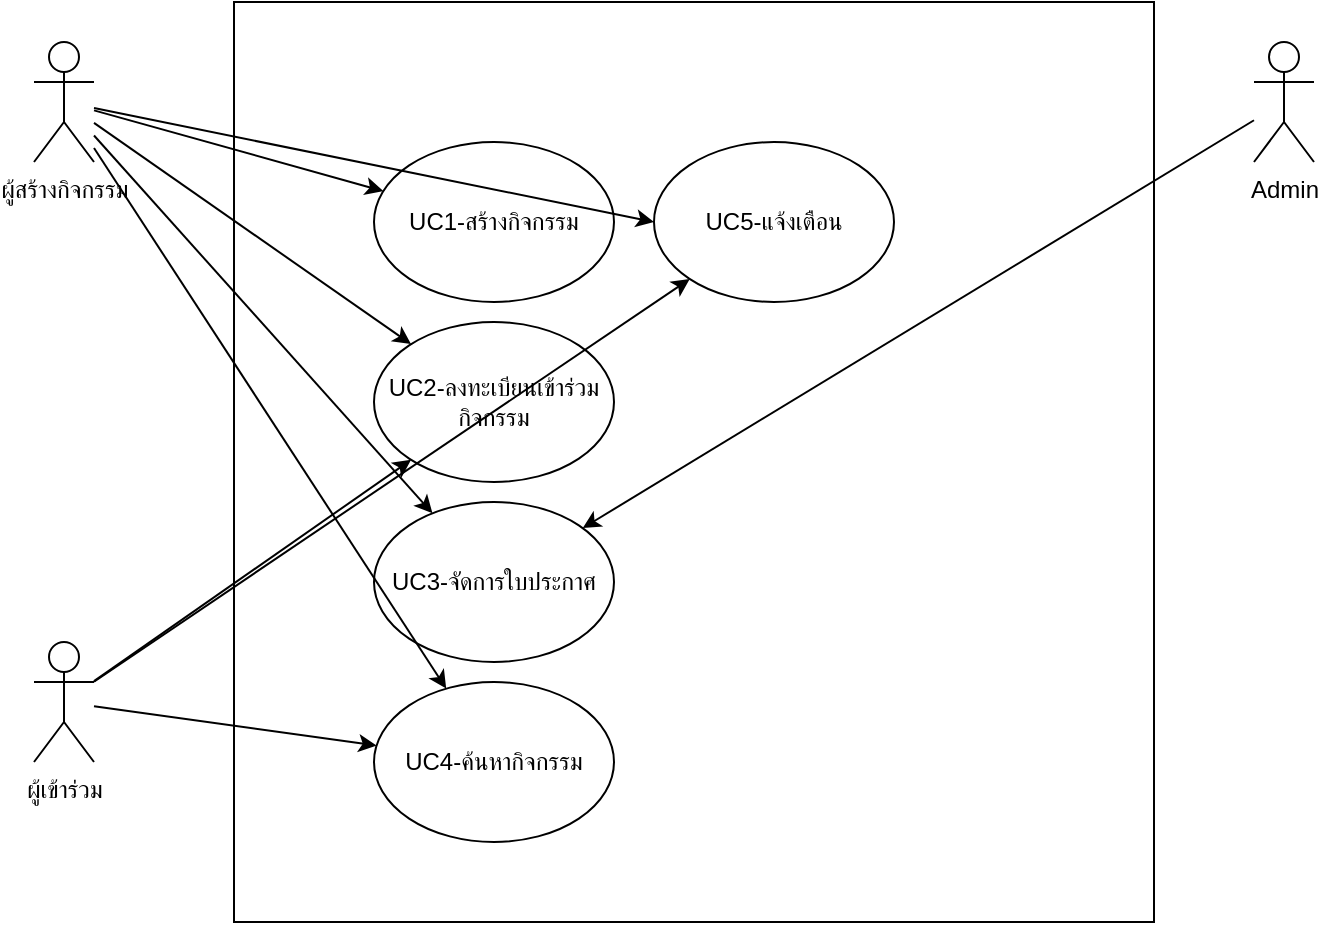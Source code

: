 <mxfile>
    <diagram id="Bwv5LaMJYB50TAjHSCUh" name="Page-1">
        <mxGraphModel dx="780" dy="563" grid="1" gridSize="10" guides="1" tooltips="1" connect="1" arrows="1" fold="1" page="1" pageScale="1" pageWidth="850" pageHeight="1100" math="0" shadow="0">
            <root>
                <mxCell id="0"/>
                <mxCell id="1" parent="0"/>
                <mxCell id="2" value="" style="whiteSpace=wrap;html=1;aspect=fixed;" vertex="1" parent="1">
                    <mxGeometry x="170" y="50" width="460" height="460" as="geometry"/>
                </mxCell>
                <mxCell id="3" value="Activity Management" style="text;html=1;strokeColor=none;fillColor=none;align=center;verticalAlign=middle;whiteSpace=wrap;rounded=0;" vertex="1" parent="1">
                    <mxGeometry x="320" y="50" width="180" height="30" as="geometry"/>
                </mxCell>
                <mxCell id="4" value="UC1-สร้างกิจกรรม" style="ellipse;whiteSpace=wrap;html=1;" vertex="1" parent="1">
                    <mxGeometry x="240" y="120" width="120" height="80" as="geometry"/>
                </mxCell>
                <mxCell id="5" value="" style="whiteSpace=wrap;html=1;aspect=fixed;" vertex="1" parent="1">
                    <mxGeometry x="170" y="50" width="460" height="460" as="geometry"/>
                </mxCell>
                <mxCell id="6" value="UC1-สร้างกิจกรรม" style="ellipse;whiteSpace=wrap;html=1;" vertex="1" parent="1">
                    <mxGeometry x="240" y="120" width="120" height="80" as="geometry"/>
                </mxCell>
                <mxCell id="7" value="UC2-ลงทะเบียนเข้าร่วมกิจกรรม" style="ellipse;whiteSpace=wrap;html=1;" vertex="1" parent="1">
                    <mxGeometry x="240" y="210" width="120" height="80" as="geometry"/>
                </mxCell>
                <mxCell id="8" value="UC3-จัดการใบประกาศ" style="ellipse;whiteSpace=wrap;html=1;" vertex="1" parent="1">
                    <mxGeometry x="240" y="300" width="120" height="80" as="geometry"/>
                </mxCell>
                <mxCell id="10" value="UC4-ค้นหากิจกรรม" style="ellipse;whiteSpace=wrap;html=1;" vertex="1" parent="1">
                    <mxGeometry x="240" y="390" width="120" height="80" as="geometry"/>
                </mxCell>
                <mxCell id="11" value="UC5-แจ้งเตือน" style="ellipse;whiteSpace=wrap;html=1;" vertex="1" parent="1">
                    <mxGeometry x="380" y="120" width="120" height="80" as="geometry"/>
                </mxCell>
                <mxCell id="15" style="edgeStyle=none;html=1;entryX=0;entryY=0.5;entryDx=0;entryDy=0;" edge="1" parent="1" source="12" target="11">
                    <mxGeometry relative="1" as="geometry"/>
                </mxCell>
                <mxCell id="16" style="edgeStyle=none;html=1;" edge="1" parent="1" source="12" target="6">
                    <mxGeometry relative="1" as="geometry"/>
                </mxCell>
                <mxCell id="17" style="edgeStyle=none;html=1;" edge="1" parent="1" source="12" target="7">
                    <mxGeometry relative="1" as="geometry"/>
                </mxCell>
                <mxCell id="18" style="edgeStyle=none;html=1;" edge="1" parent="1" source="12" target="8">
                    <mxGeometry relative="1" as="geometry"/>
                </mxCell>
                <mxCell id="19" style="edgeStyle=none;html=1;" edge="1" parent="1" source="12" target="10">
                    <mxGeometry relative="1" as="geometry"/>
                </mxCell>
                <mxCell id="12" value="ผู้สร้างกิจกรรม" style="shape=umlActor;verticalLabelPosition=bottom;verticalAlign=top;html=1;outlineConnect=0;" vertex="1" parent="1">
                    <mxGeometry x="70" y="70" width="30" height="60" as="geometry"/>
                </mxCell>
                <mxCell id="24" style="edgeStyle=none;html=1;" edge="1" parent="1" source="13" target="8">
                    <mxGeometry relative="1" as="geometry"/>
                </mxCell>
                <mxCell id="13" value="Admin" style="shape=umlActor;verticalLabelPosition=bottom;verticalAlign=top;html=1;outlineConnect=0;" vertex="1" parent="1">
                    <mxGeometry x="680" y="70" width="30" height="60" as="geometry"/>
                </mxCell>
                <mxCell id="21" style="edgeStyle=none;html=1;" edge="1" parent="1" source="14" target="7">
                    <mxGeometry relative="1" as="geometry"/>
                </mxCell>
                <mxCell id="22" style="edgeStyle=none;html=1;" edge="1" parent="1" source="14" target="10">
                    <mxGeometry relative="1" as="geometry"/>
                </mxCell>
                <mxCell id="23" style="edgeStyle=none;html=1;" edge="1" parent="1" source="14" target="11">
                    <mxGeometry relative="1" as="geometry"/>
                </mxCell>
                <mxCell id="14" value="ผู้เข้าร่วม" style="shape=umlActor;verticalLabelPosition=bottom;verticalAlign=top;html=1;outlineConnect=0;" vertex="1" parent="1">
                    <mxGeometry x="70" y="370" width="30" height="60" as="geometry"/>
                </mxCell>
            </root>
        </mxGraphModel>
    </diagram>
</mxfile>
